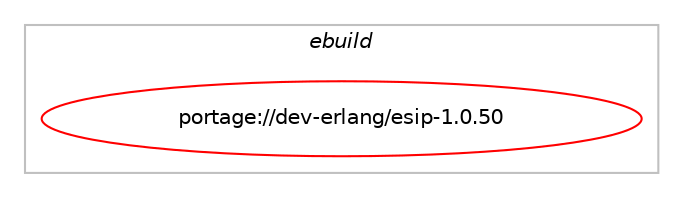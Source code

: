 digraph prolog {

# *************
# Graph options
# *************

newrank=true;
concentrate=true;
compound=true;
graph [rankdir=LR,fontname=Helvetica,fontsize=10,ranksep=1.5];#, ranksep=2.5, nodesep=0.2];
edge  [arrowhead=vee];
node  [fontname=Helvetica,fontsize=10];

# **********
# The ebuild
# **********

subgraph cluster_leftcol {
color=gray;
label=<<i>ebuild</i>>;
id [label="portage://dev-erlang/esip-1.0.50", color=red, width=4, href="../dev-erlang/esip-1.0.50.svg"];
}

# ****************
# The dependencies
# ****************

subgraph cluster_midcol {
color=gray;
label=<<i>dependencies</i>>;
subgraph cluster_compile {
fillcolor="#eeeeee";
style=filled;
label=<<i>compile</i>>;
# *** BEGIN UNKNOWN DEPENDENCY TYPE (TODO) ***
# id -> equal(package_dependency(portage://dev-erlang/esip-1.0.50,install,no,dev-erlang,fast_tls,greaterequal,[1.1.16,,,1.1.16],[],[]))
# *** END UNKNOWN DEPENDENCY TYPE (TODO) ***

# *** BEGIN UNKNOWN DEPENDENCY TYPE (TODO) ***
# id -> equal(package_dependency(portage://dev-erlang/esip-1.0.50,install,no,dev-erlang,p1_utils,greaterequal,[1.0.25,,,1.0.25],[],[]))
# *** END UNKNOWN DEPENDENCY TYPE (TODO) ***

# *** BEGIN UNKNOWN DEPENDENCY TYPE (TODO) ***
# id -> equal(package_dependency(portage://dev-erlang/esip-1.0.50,install,no,dev-erlang,stun,greaterequal,[1.2.10,,,1.2.10],[],[]))
# *** END UNKNOWN DEPENDENCY TYPE (TODO) ***

# *** BEGIN UNKNOWN DEPENDENCY TYPE (TODO) ***
# id -> equal(package_dependency(portage://dev-erlang/esip-1.0.50,install,no,dev-lang,erlang,none,[,,],any_same_slot,[]))
# *** END UNKNOWN DEPENDENCY TYPE (TODO) ***

}
subgraph cluster_compileandrun {
fillcolor="#eeeeee";
style=filled;
label=<<i>compile and run</i>>;
}
subgraph cluster_run {
fillcolor="#eeeeee";
style=filled;
label=<<i>run</i>>;
# *** BEGIN UNKNOWN DEPENDENCY TYPE (TODO) ***
# id -> equal(package_dependency(portage://dev-erlang/esip-1.0.50,run,no,dev-erlang,fast_tls,greaterequal,[1.1.16,,,1.1.16],[],[]))
# *** END UNKNOWN DEPENDENCY TYPE (TODO) ***

# *** BEGIN UNKNOWN DEPENDENCY TYPE (TODO) ***
# id -> equal(package_dependency(portage://dev-erlang/esip-1.0.50,run,no,dev-erlang,p1_utils,greaterequal,[1.0.25,,,1.0.25],[],[]))
# *** END UNKNOWN DEPENDENCY TYPE (TODO) ***

# *** BEGIN UNKNOWN DEPENDENCY TYPE (TODO) ***
# id -> equal(package_dependency(portage://dev-erlang/esip-1.0.50,run,no,dev-erlang,stun,greaterequal,[1.2.10,,,1.2.10],[],[]))
# *** END UNKNOWN DEPENDENCY TYPE (TODO) ***

# *** BEGIN UNKNOWN DEPENDENCY TYPE (TODO) ***
# id -> equal(package_dependency(portage://dev-erlang/esip-1.0.50,run,no,dev-lang,erlang,none,[,,],any_same_slot,[]))
# *** END UNKNOWN DEPENDENCY TYPE (TODO) ***

}
}

# **************
# The candidates
# **************

subgraph cluster_choices {
rank=same;
color=gray;
label=<<i>candidates</i>>;

}

}
